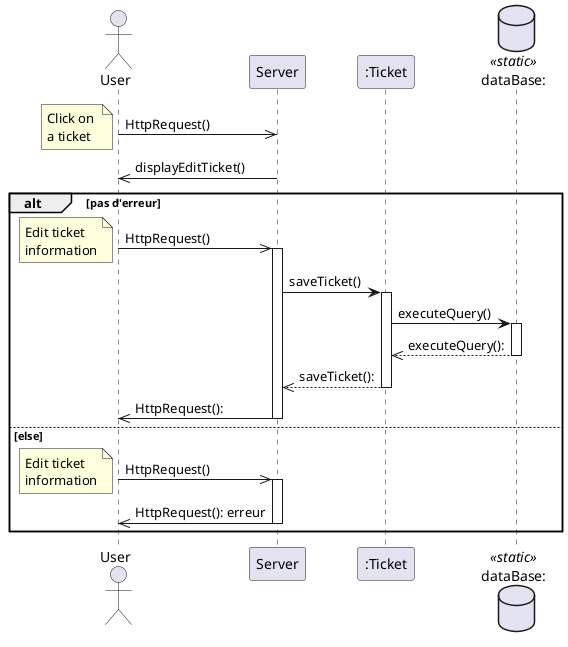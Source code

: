 @startuml editer un ticket
actor client as "User" order 1
participant server as "Server"   order 2
participant ticketClass as ":Ticket" order 3
database bdd as "dataBase:" <<static>> order 4

client ->> server: HttpRequest()
note left : Click on \na ticket 
server ->> client: displayEditTicket()


alt pas d'erreur

    client ->> server: HttpRequest()
    note left: Edit ticket\ninformation
    activate server
    server -> ticketClass: saveTicket()
    activate ticketClass
    ticketClass -> bdd: executeQuery()
    activate bdd
    bdd -->> ticketClass: executeQuery():
    deactivate bdd
    ticketClass -->> server: saveTicket():
    deactivate ticketClass
    server ->> client: HttpRequest():
    deactivate server

else else

    client ->> server: HttpRequest()
    note left: Edit ticket\ninformation
    activate server
    server ->> client: HttpRequest(): erreur
    deactivate server
    
end

@enduml